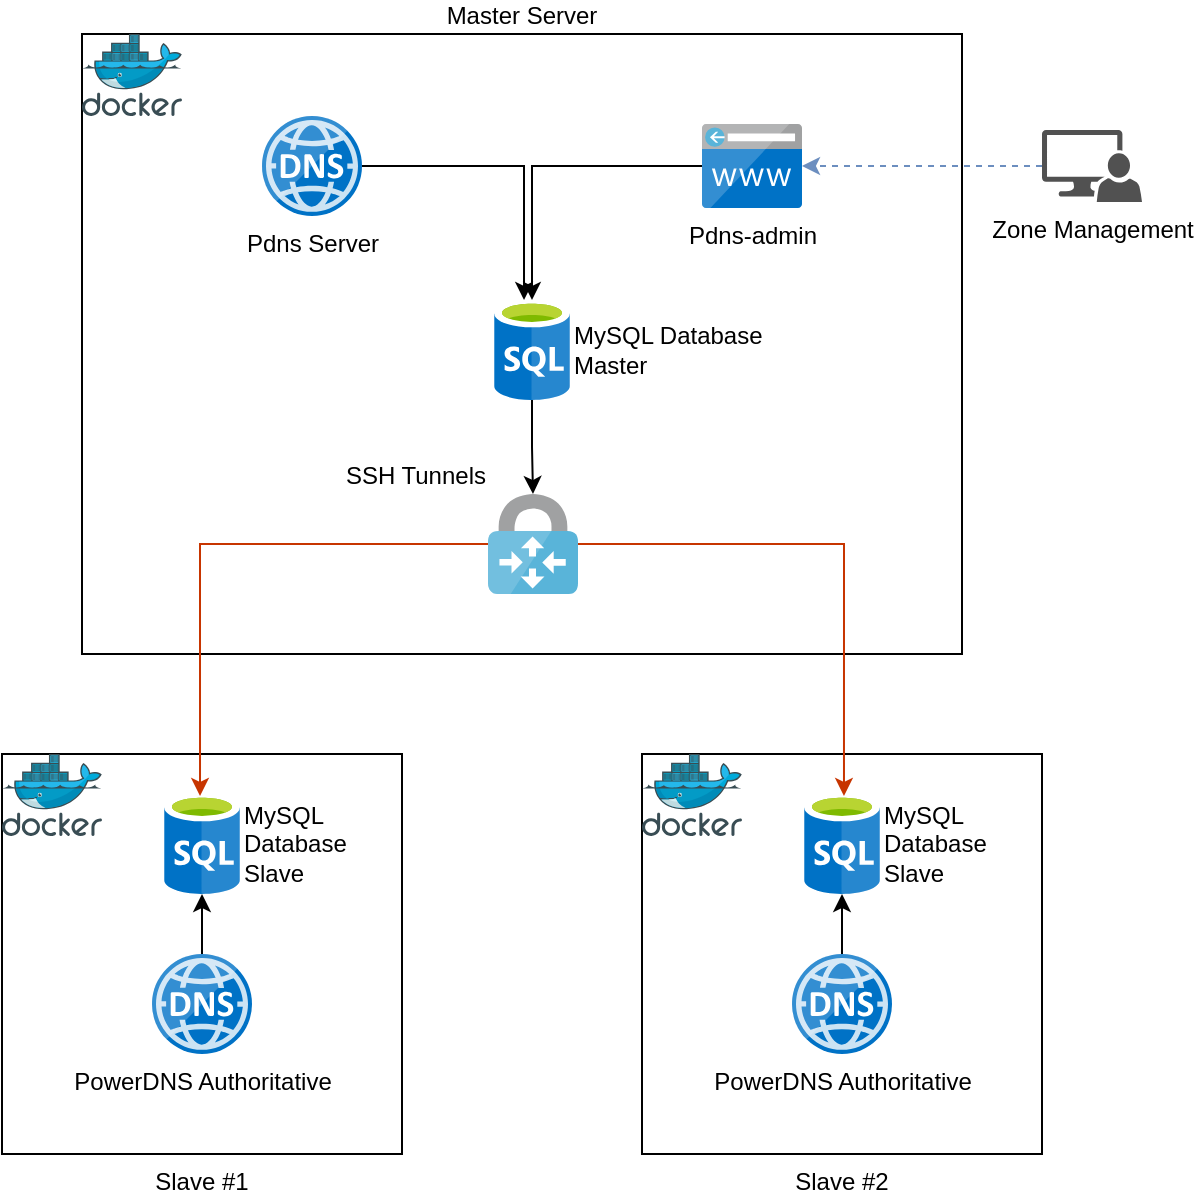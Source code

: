 <mxfile>
    <diagram id="K-CKfiGYJA4B1qXLnt_A" name="Page-1">
        <mxGraphModel dx="980" dy="358" grid="1" gridSize="10" guides="1" tooltips="1" connect="1" arrows="1" fold="1" page="1" pageScale="1" pageWidth="850" pageHeight="1100" math="0" shadow="0">
            <root>
                <mxCell id="0"/>
                <mxCell id="1" parent="0"/>
                <mxCell id="HNiUA_Yuww-zojep90T2-1" value="Master Server" style="rounded=0;whiteSpace=wrap;html=1;labelPosition=center;verticalLabelPosition=top;align=center;verticalAlign=bottom;" parent="1" vertex="1">
                    <mxGeometry x="200" y="110" width="440" height="310" as="geometry"/>
                </mxCell>
                <mxCell id="HNiUA_Yuww-zojep90T2-24" style="edgeStyle=orthogonalEdgeStyle;rounded=0;orthogonalLoop=1;jettySize=auto;html=1;entryX=0.395;entryY=0;entryDx=0;entryDy=0;entryPerimeter=0;startArrow=none;startFill=0;endArrow=classic;endFill=1;" parent="1" source="HNiUA_Yuww-zojep90T2-7" target="HNiUA_Yuww-zojep90T2-8" edge="1">
                    <mxGeometry relative="1" as="geometry"/>
                </mxCell>
                <mxCell id="HNiUA_Yuww-zojep90T2-7" value="Pdns Server" style="sketch=0;aspect=fixed;html=1;points=[];align=center;image;fontSize=12;image=img/lib/mscae/DNS.svg;" parent="1" vertex="1">
                    <mxGeometry x="290" y="151" width="50" height="50" as="geometry"/>
                </mxCell>
                <mxCell id="HNiUA_Yuww-zojep90T2-23" style="edgeStyle=orthogonalEdgeStyle;rounded=0;orthogonalLoop=1;jettySize=auto;html=1;startArrow=none;startFill=0;endArrow=classic;endFill=1;" parent="1" source="HNiUA_Yuww-zojep90T2-8" target="HNiUA_Yuww-zojep90T2-16" edge="1">
                    <mxGeometry relative="1" as="geometry"/>
                </mxCell>
                <mxCell id="HNiUA_Yuww-zojep90T2-8" value="MySQL Database&lt;br&gt;Master" style="sketch=0;aspect=fixed;html=1;points=[];align=left;image;fontSize=12;image=img/lib/mscae/SQL_Database_generic.svg;labelPosition=right;verticalLabelPosition=middle;verticalAlign=middle;" parent="1" vertex="1">
                    <mxGeometry x="406" y="243" width="38" height="50" as="geometry"/>
                </mxCell>
                <mxCell id="HNiUA_Yuww-zojep90T2-29" style="edgeStyle=orthogonalEdgeStyle;rounded=0;orthogonalLoop=1;jettySize=auto;html=1;startArrow=none;startFill=0;endArrow=classic;endFill=1;dashed=1;fillColor=#dae8fc;gradientColor=#7ea6e0;strokeColor=#6c8ebf;" parent="1" source="HNiUA_Yuww-zojep90T2-9" target="HNiUA_Yuww-zojep90T2-15" edge="1">
                    <mxGeometry relative="1" as="geometry"/>
                </mxCell>
                <mxCell id="HNiUA_Yuww-zojep90T2-9" value="Zone Management" style="sketch=0;pointerEvents=1;shadow=0;dashed=0;html=1;strokeColor=none;labelPosition=center;verticalLabelPosition=bottom;verticalAlign=top;align=center;fillColor=#515151;shape=mxgraph.mscae.system_center.admin_console" parent="1" vertex="1">
                    <mxGeometry x="680" y="158" width="50" height="36" as="geometry"/>
                </mxCell>
                <mxCell id="HNiUA_Yuww-zojep90T2-10" value="" style="sketch=0;aspect=fixed;html=1;points=[];align=center;image;fontSize=12;image=img/lib/mscae/Docker.svg;" parent="1" vertex="1">
                    <mxGeometry x="200" y="110" width="50" height="41" as="geometry"/>
                </mxCell>
                <mxCell id="HNiUA_Yuww-zojep90T2-25" style="edgeStyle=orthogonalEdgeStyle;rounded=0;orthogonalLoop=1;jettySize=auto;html=1;startArrow=none;startFill=0;endArrow=classic;endFill=1;" parent="1" source="HNiUA_Yuww-zojep90T2-15" target="HNiUA_Yuww-zojep90T2-8" edge="1">
                    <mxGeometry relative="1" as="geometry"/>
                </mxCell>
                <mxCell id="HNiUA_Yuww-zojep90T2-15" value="Pdns-admin" style="sketch=0;aspect=fixed;html=1;points=[];align=center;image;fontSize=12;image=img/lib/mscae/CustomDomain.svg;" parent="1" vertex="1">
                    <mxGeometry x="510" y="155" width="50" height="42" as="geometry"/>
                </mxCell>
                <mxCell id="HNiUA_Yuww-zojep90T2-16" value="SSH Tunnels" style="sketch=0;aspect=fixed;html=1;points=[];align=right;image;fontSize=12;image=img/lib/mscae/VPN_Gateway.svg;labelPosition=left;verticalLabelPosition=top;verticalAlign=bottom;" parent="1" vertex="1">
                    <mxGeometry x="403" y="340" width="45" height="50" as="geometry"/>
                </mxCell>
                <mxCell id="HNiUA_Yuww-zojep90T2-30" value="" style="group" parent="1" vertex="1" connectable="0">
                    <mxGeometry x="160" y="470" width="200" height="200" as="geometry"/>
                </mxCell>
                <mxCell id="HNiUA_Yuww-zojep90T2-2" value="Slave #1" style="rounded=0;whiteSpace=wrap;html=1;labelPosition=center;verticalLabelPosition=bottom;align=center;verticalAlign=top;" parent="HNiUA_Yuww-zojep90T2-30" vertex="1">
                    <mxGeometry width="200" height="200" as="geometry"/>
                </mxCell>
                <mxCell id="HNiUA_Yuww-zojep90T2-11" value="" style="sketch=0;aspect=fixed;html=1;points=[];align=center;image;fontSize=12;image=img/lib/mscae/Docker.svg;" parent="HNiUA_Yuww-zojep90T2-30" vertex="1">
                    <mxGeometry width="50" height="41" as="geometry"/>
                </mxCell>
                <mxCell id="HNiUA_Yuww-zojep90T2-13" value="PowerDNS Authoritative" style="sketch=0;aspect=fixed;html=1;points=[];align=center;image;fontSize=12;image=img/lib/mscae/DNS.svg;" parent="HNiUA_Yuww-zojep90T2-30" vertex="1">
                    <mxGeometry x="75" y="100" width="50" height="50" as="geometry"/>
                </mxCell>
                <mxCell id="HNiUA_Yuww-zojep90T2-17" value="MySQL&lt;br&gt;Database&lt;br&gt;Slave" style="sketch=0;aspect=fixed;html=1;points=[];align=left;image;fontSize=12;image=img/lib/mscae/SQL_Database_generic.svg;labelPosition=right;verticalLabelPosition=middle;verticalAlign=middle;" parent="HNiUA_Yuww-zojep90T2-30" vertex="1">
                    <mxGeometry x="81" y="20" width="38" height="50" as="geometry"/>
                </mxCell>
                <mxCell id="HNiUA_Yuww-zojep90T2-28" style="edgeStyle=orthogonalEdgeStyle;rounded=0;orthogonalLoop=1;jettySize=auto;html=1;startArrow=none;startFill=0;endArrow=classic;endFill=1;" parent="HNiUA_Yuww-zojep90T2-30" source="HNiUA_Yuww-zojep90T2-13" target="HNiUA_Yuww-zojep90T2-17" edge="1">
                    <mxGeometry relative="1" as="geometry"/>
                </mxCell>
                <mxCell id="HNiUA_Yuww-zojep90T2-31" value="" style="group;verticalAlign=top;labelBackgroundColor=default;" parent="1" vertex="1" connectable="0">
                    <mxGeometry x="480" y="470" width="200" height="200" as="geometry"/>
                </mxCell>
                <mxCell id="HNiUA_Yuww-zojep90T2-3" value="Slave #2" style="rounded=0;whiteSpace=wrap;html=1;labelPosition=center;verticalLabelPosition=bottom;align=center;verticalAlign=top;" parent="HNiUA_Yuww-zojep90T2-31" vertex="1">
                    <mxGeometry width="200" height="200" as="geometry"/>
                </mxCell>
                <mxCell id="HNiUA_Yuww-zojep90T2-12" value="" style="sketch=0;aspect=fixed;html=1;points=[];align=center;image;fontSize=12;image=img/lib/mscae/Docker.svg;" parent="HNiUA_Yuww-zojep90T2-31" vertex="1">
                    <mxGeometry width="50" height="41" as="geometry"/>
                </mxCell>
                <mxCell id="HNiUA_Yuww-zojep90T2-18" value="MySQL&lt;br&gt;Database&lt;br&gt;Slave" style="sketch=0;aspect=fixed;html=1;points=[];align=left;image;fontSize=12;image=img/lib/mscae/SQL_Database_generic.svg;labelPosition=right;verticalLabelPosition=middle;verticalAlign=middle;" parent="HNiUA_Yuww-zojep90T2-31" vertex="1">
                    <mxGeometry x="81" y="20" width="38" height="50" as="geometry"/>
                </mxCell>
                <mxCell id="HNiUA_Yuww-zojep90T2-27" style="edgeStyle=orthogonalEdgeStyle;rounded=0;orthogonalLoop=1;jettySize=auto;html=1;startArrow=none;startFill=0;endArrow=classic;endFill=1;" parent="HNiUA_Yuww-zojep90T2-31" source="HNiUA_Yuww-zojep90T2-19" target="HNiUA_Yuww-zojep90T2-18" edge="1">
                    <mxGeometry relative="1" as="geometry"/>
                </mxCell>
                <mxCell id="HNiUA_Yuww-zojep90T2-19" value="PowerDNS Authoritative" style="sketch=0;aspect=fixed;html=1;points=[];align=center;image;fontSize=12;image=img/lib/mscae/DNS.svg;" parent="HNiUA_Yuww-zojep90T2-31" vertex="1">
                    <mxGeometry x="75" y="100" width="50" height="50" as="geometry"/>
                </mxCell>
                <mxCell id="HNiUA_Yuww-zojep90T2-21" style="edgeStyle=orthogonalEdgeStyle;rounded=0;orthogonalLoop=1;jettySize=auto;html=1;entryX=0.526;entryY=0.02;entryDx=0;entryDy=0;entryPerimeter=0;startArrow=none;startFill=0;endArrow=classic;endFill=1;fillColor=#fa6800;strokeColor=#C73500;" parent="1" source="HNiUA_Yuww-zojep90T2-16" target="HNiUA_Yuww-zojep90T2-18" edge="1">
                    <mxGeometry relative="1" as="geometry"/>
                </mxCell>
                <mxCell id="HNiUA_Yuww-zojep90T2-22" style="edgeStyle=orthogonalEdgeStyle;rounded=0;orthogonalLoop=1;jettySize=auto;html=1;entryX=0.474;entryY=0.02;entryDx=0;entryDy=0;entryPerimeter=0;startArrow=none;startFill=0;endArrow=classic;endFill=1;fillColor=#fa6800;strokeColor=#C73500;" parent="1" source="HNiUA_Yuww-zojep90T2-16" target="HNiUA_Yuww-zojep90T2-17" edge="1">
                    <mxGeometry relative="1" as="geometry"/>
                </mxCell>
            </root>
        </mxGraphModel>
    </diagram>
</mxfile>